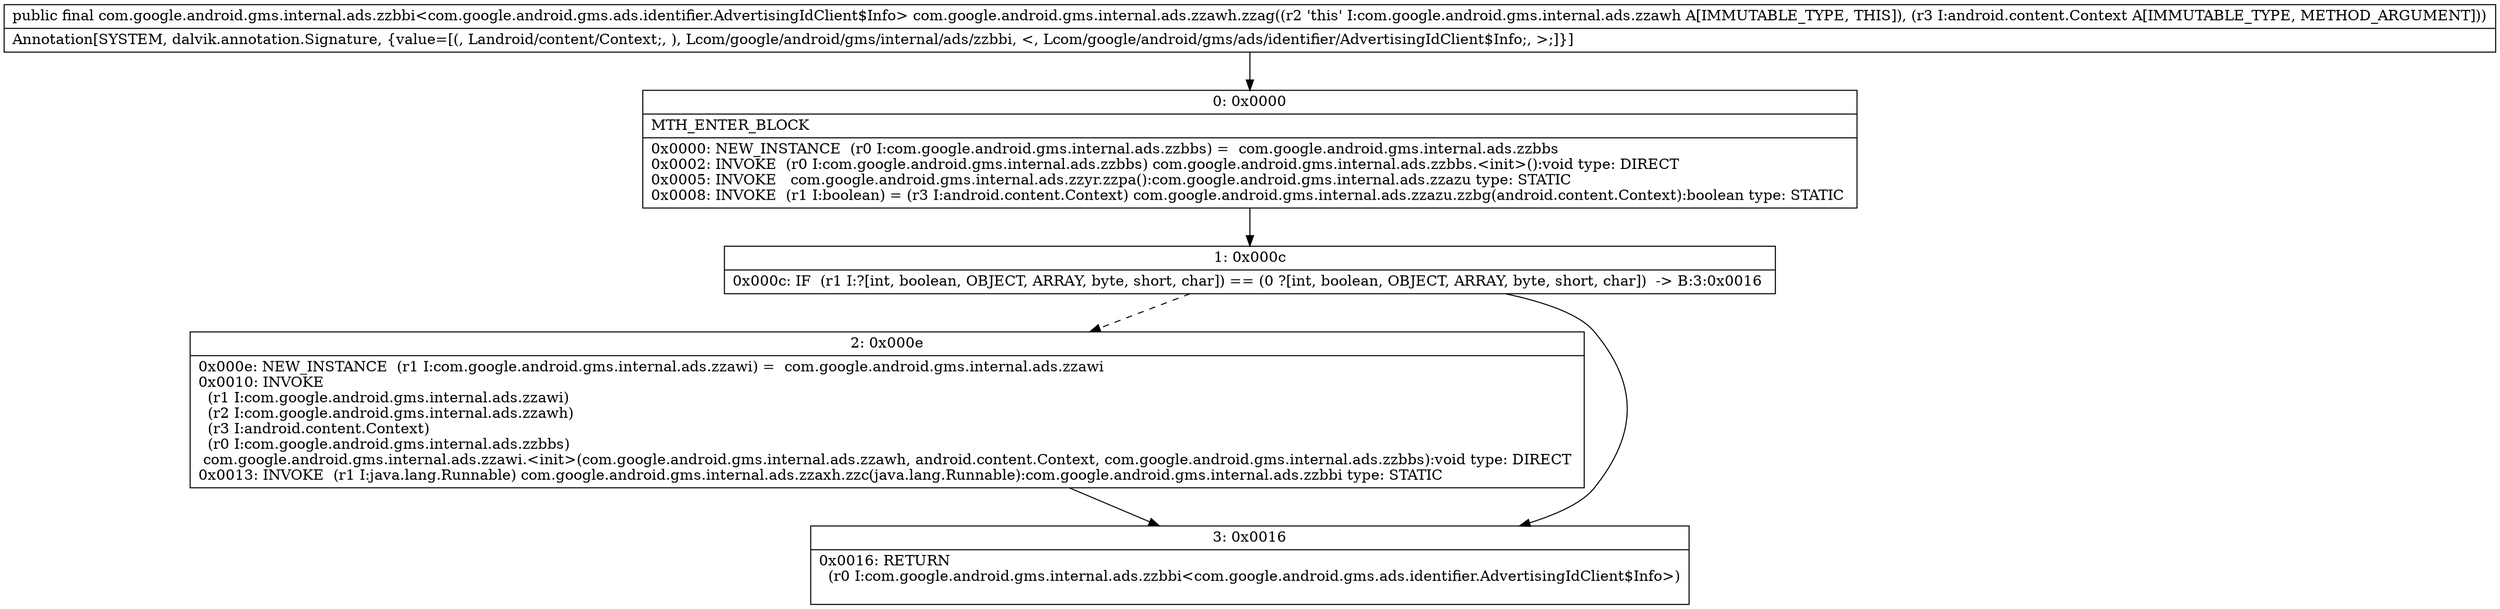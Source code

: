 digraph "CFG forcom.google.android.gms.internal.ads.zzawh.zzag(Landroid\/content\/Context;)Lcom\/google\/android\/gms\/internal\/ads\/zzbbi;" {
Node_0 [shape=record,label="{0\:\ 0x0000|MTH_ENTER_BLOCK\l|0x0000: NEW_INSTANCE  (r0 I:com.google.android.gms.internal.ads.zzbbs) =  com.google.android.gms.internal.ads.zzbbs \l0x0002: INVOKE  (r0 I:com.google.android.gms.internal.ads.zzbbs) com.google.android.gms.internal.ads.zzbbs.\<init\>():void type: DIRECT \l0x0005: INVOKE   com.google.android.gms.internal.ads.zzyr.zzpa():com.google.android.gms.internal.ads.zzazu type: STATIC \l0x0008: INVOKE  (r1 I:boolean) = (r3 I:android.content.Context) com.google.android.gms.internal.ads.zzazu.zzbg(android.content.Context):boolean type: STATIC \l}"];
Node_1 [shape=record,label="{1\:\ 0x000c|0x000c: IF  (r1 I:?[int, boolean, OBJECT, ARRAY, byte, short, char]) == (0 ?[int, boolean, OBJECT, ARRAY, byte, short, char])  \-\> B:3:0x0016 \l}"];
Node_2 [shape=record,label="{2\:\ 0x000e|0x000e: NEW_INSTANCE  (r1 I:com.google.android.gms.internal.ads.zzawi) =  com.google.android.gms.internal.ads.zzawi \l0x0010: INVOKE  \l  (r1 I:com.google.android.gms.internal.ads.zzawi)\l  (r2 I:com.google.android.gms.internal.ads.zzawh)\l  (r3 I:android.content.Context)\l  (r0 I:com.google.android.gms.internal.ads.zzbbs)\l com.google.android.gms.internal.ads.zzawi.\<init\>(com.google.android.gms.internal.ads.zzawh, android.content.Context, com.google.android.gms.internal.ads.zzbbs):void type: DIRECT \l0x0013: INVOKE  (r1 I:java.lang.Runnable) com.google.android.gms.internal.ads.zzaxh.zzc(java.lang.Runnable):com.google.android.gms.internal.ads.zzbbi type: STATIC \l}"];
Node_3 [shape=record,label="{3\:\ 0x0016|0x0016: RETURN  \l  (r0 I:com.google.android.gms.internal.ads.zzbbi\<com.google.android.gms.ads.identifier.AdvertisingIdClient$Info\>)\l \l}"];
MethodNode[shape=record,label="{public final com.google.android.gms.internal.ads.zzbbi\<com.google.android.gms.ads.identifier.AdvertisingIdClient$Info\> com.google.android.gms.internal.ads.zzawh.zzag((r2 'this' I:com.google.android.gms.internal.ads.zzawh A[IMMUTABLE_TYPE, THIS]), (r3 I:android.content.Context A[IMMUTABLE_TYPE, METHOD_ARGUMENT]))  | Annotation[SYSTEM, dalvik.annotation.Signature, \{value=[(, Landroid\/content\/Context;, ), Lcom\/google\/android\/gms\/internal\/ads\/zzbbi, \<, Lcom\/google\/android\/gms\/ads\/identifier\/AdvertisingIdClient$Info;, \>;]\}]\l}"];
MethodNode -> Node_0;
Node_0 -> Node_1;
Node_1 -> Node_2[style=dashed];
Node_1 -> Node_3;
Node_2 -> Node_3;
}

